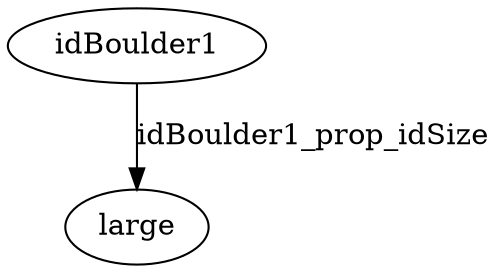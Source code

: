 strict digraph  {
idBoulder1 [node_type=entity_node, root=root];
large;
idBoulder1 -> large  [edge_type=property, label=idBoulder1_prop_idSize];
}
